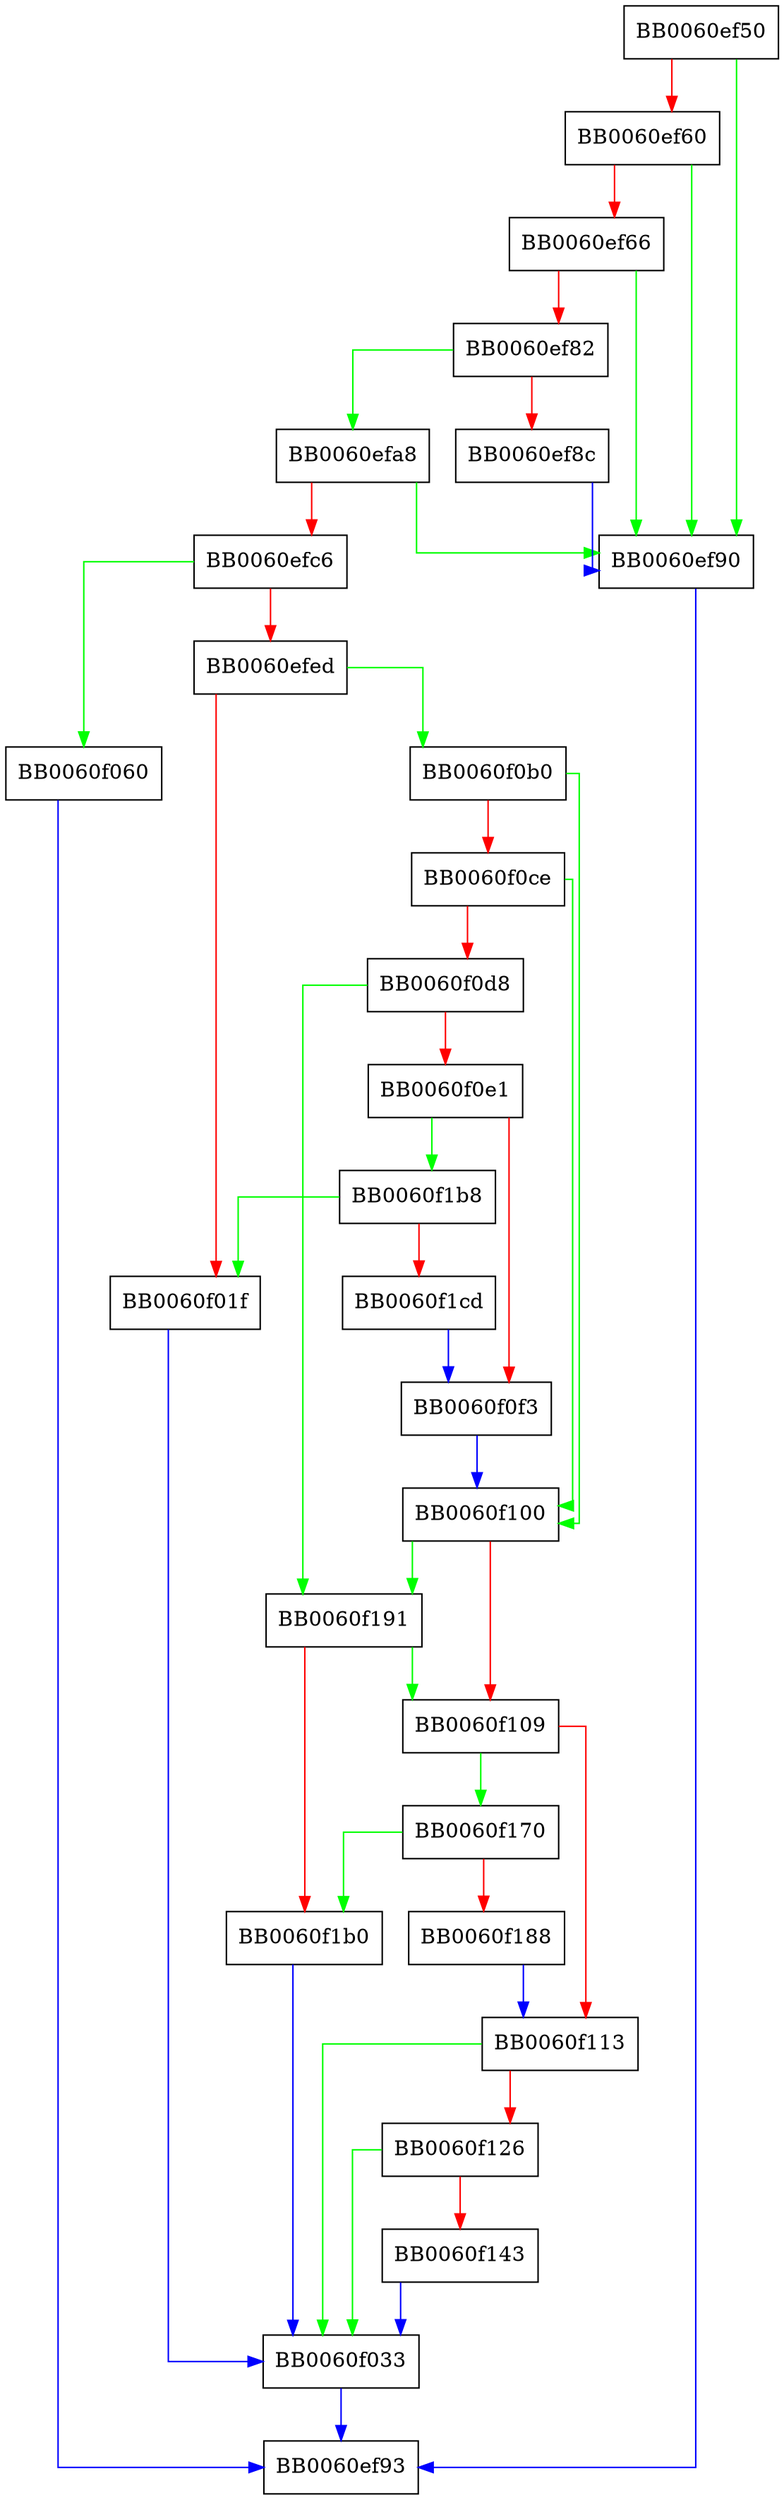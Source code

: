 digraph OBJ_add_sigid {
  node [shape="box"];
  graph [splines=ortho];
  BB0060ef50 -> BB0060ef90 [color="green"];
  BB0060ef50 -> BB0060ef60 [color="red"];
  BB0060ef60 -> BB0060ef90 [color="green"];
  BB0060ef60 -> BB0060ef66 [color="red"];
  BB0060ef66 -> BB0060ef90 [color="green"];
  BB0060ef66 -> BB0060ef82 [color="red"];
  BB0060ef82 -> BB0060efa8 [color="green"];
  BB0060ef82 -> BB0060ef8c [color="red"];
  BB0060ef8c -> BB0060ef90 [color="blue"];
  BB0060ef90 -> BB0060ef93 [color="blue"];
  BB0060efa8 -> BB0060ef90 [color="green"];
  BB0060efa8 -> BB0060efc6 [color="red"];
  BB0060efc6 -> BB0060f060 [color="green"];
  BB0060efc6 -> BB0060efed [color="red"];
  BB0060efed -> BB0060f0b0 [color="green"];
  BB0060efed -> BB0060f01f [color="red"];
  BB0060f01f -> BB0060f033 [color="blue"];
  BB0060f033 -> BB0060ef93 [color="blue"];
  BB0060f060 -> BB0060ef93 [color="blue"];
  BB0060f0b0 -> BB0060f100 [color="green"];
  BB0060f0b0 -> BB0060f0ce [color="red"];
  BB0060f0ce -> BB0060f100 [color="green"];
  BB0060f0ce -> BB0060f0d8 [color="red"];
  BB0060f0d8 -> BB0060f191 [color="green"];
  BB0060f0d8 -> BB0060f0e1 [color="red"];
  BB0060f0e1 -> BB0060f1b8 [color="green"];
  BB0060f0e1 -> BB0060f0f3 [color="red"];
  BB0060f0f3 -> BB0060f100 [color="blue"];
  BB0060f100 -> BB0060f191 [color="green"];
  BB0060f100 -> BB0060f109 [color="red"];
  BB0060f109 -> BB0060f170 [color="green"];
  BB0060f109 -> BB0060f113 [color="red"];
  BB0060f113 -> BB0060f033 [color="green"];
  BB0060f113 -> BB0060f126 [color="red"];
  BB0060f126 -> BB0060f033 [color="green"];
  BB0060f126 -> BB0060f143 [color="red"];
  BB0060f143 -> BB0060f033 [color="blue"];
  BB0060f170 -> BB0060f1b0 [color="green"];
  BB0060f170 -> BB0060f188 [color="red"];
  BB0060f188 -> BB0060f113 [color="blue"];
  BB0060f191 -> BB0060f109 [color="green"];
  BB0060f191 -> BB0060f1b0 [color="red"];
  BB0060f1b0 -> BB0060f033 [color="blue"];
  BB0060f1b8 -> BB0060f01f [color="green"];
  BB0060f1b8 -> BB0060f1cd [color="red"];
  BB0060f1cd -> BB0060f0f3 [color="blue"];
}